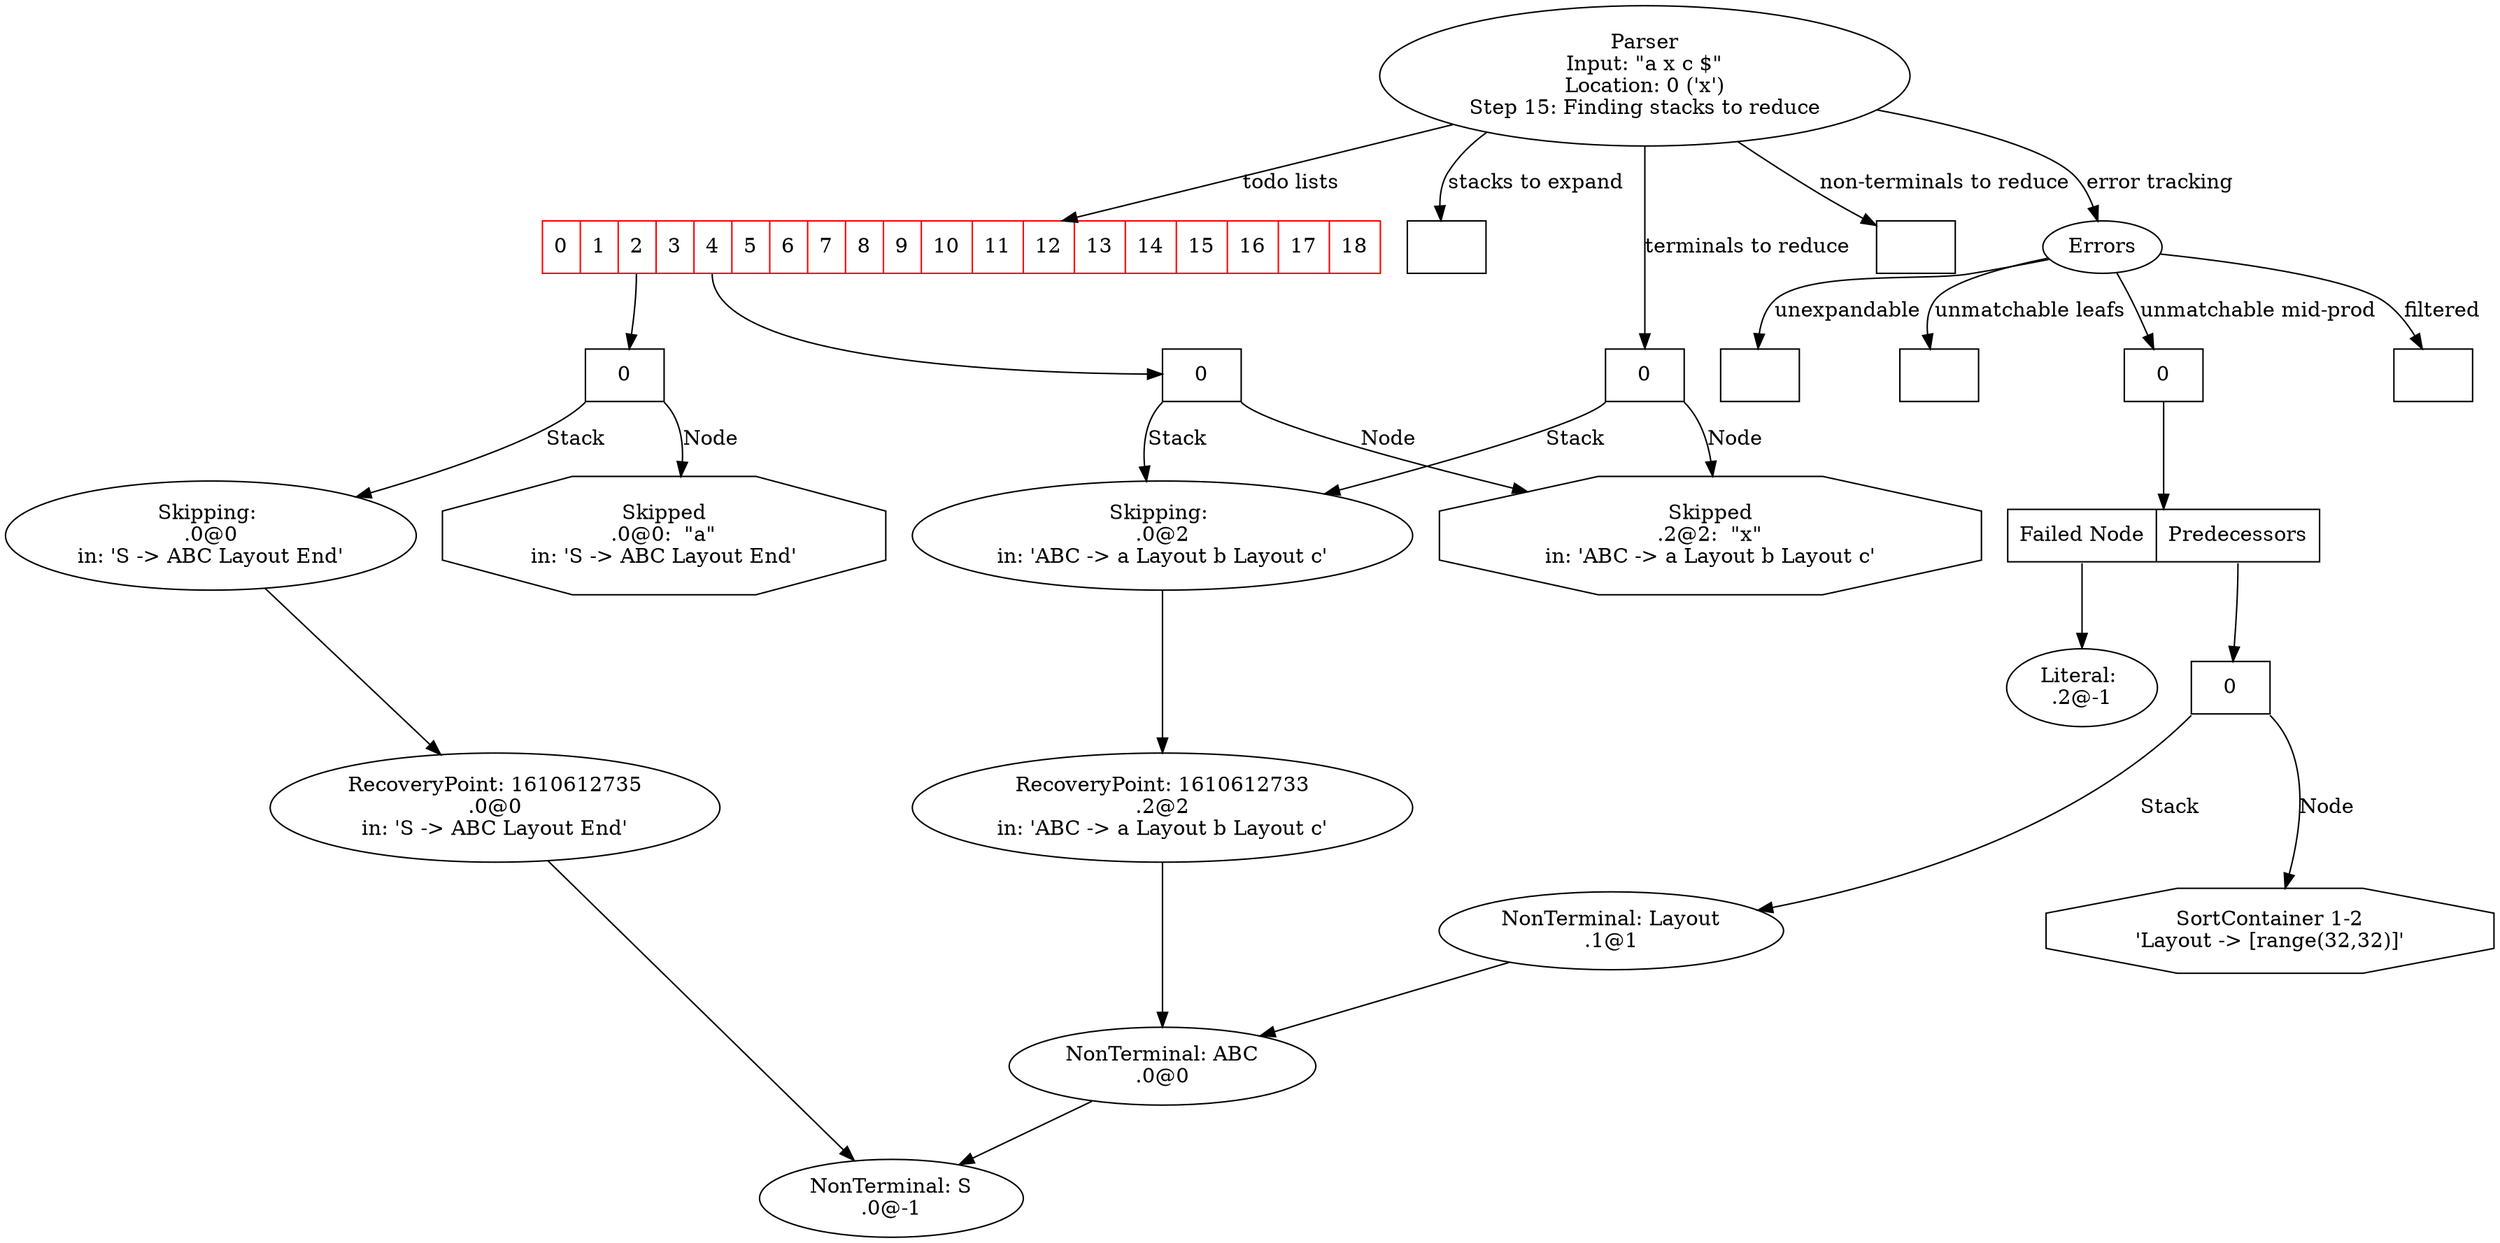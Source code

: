 digraph Parser {
"Parser"["label"="Parser\nInput: \"a x c $\"\nLocation: 0 ('x')\nStep 15: Finding stacks to reduce"];
"todo-2"["label"="<0> 0", "shape"="record"];
"1610612736"["label"="Skipping: \n.0@0\nin: 'S -> ABC Layout End'"];
"1610612735"["label"="RecoveryPoint: 1610612735\n.0@0\nin: 'S -> ABC Layout End'"];
"-1"["label"="NonTerminal: S\n.0@-1"];
"1610612735" -> "-1";
"1610612736" -> "1610612735";
"todo-2":"0":sw -> "1610612736"["label"="Stack"];
"974606690"["shape"="octagon", "label"="Skipped\n.0@0:  \"a\"\nin: 'S -> ABC Layout End'"];
"todo-2":"0":se -> "974606690"["label"="Node"];
"todoLists":"2" -> "todo-2";
"todo-4"["label"="<0> 0", "shape"="record"];
"1610612734"["label"="Skipping: \n.0@2\nin: 'ABC -> a Layout b Layout c'"];
"1610612733"["label"="RecoveryPoint: 1610612733\n.2@2\nin: 'ABC -> a Layout b Layout c'"];
"35"["label"="NonTerminal: ABC\n.0@0"];
"35" -> "-1";
"1610612733" -> "35";
"1610612734" -> "1610612733";
"todo-4":"0":sw -> "1610612734"["label"="Stack"];
"668929853"["shape"="octagon", "label"="Skipped\n.2@2:  \"x\"\nin: 'ABC -> a Layout b Layout c'"];
"todo-4":"0":se -> "668929853"["label"="Node"];
"todoLists":"4" -> "todo-4";
"todoLists"["label"="<0> 0 | <1> 1 | <2> 2 | <3> 3 | <4> 4 | <5> 5 | <6> 6 | <7> 7 | <8> 8 | <9> 9 | <10> 10 | <11> 11 | <12> 12 | <13> 13 | <14> 14 | <15> 15 | <16> 16 | <17> 17 | <18> 18", "shape"="record", "color"="red"];
"Parser" -> "todoLists"["label"="todo lists"];
"stacksToExpand"["label"="", "shape"="record"];
"Parser" -> "stacksToExpand"["label"="stacks to expand"];
"terminalsToReduce"["label"="<0> 0", "shape"="record"];
"terminalsToReduce":"0":sw -> "1610612734"["label"="Stack"];
"668929853"["shape"="octagon", "label"="Skipped\n.2@2:  \"x\"\nin: 'ABC -> a Layout b Layout c'"];
"terminalsToReduce":"0":se -> "668929853"["label"="Node"];
"Parser" -> "terminalsToReduce"["label"="terminals to reduce"];
"nonTerminalsToReduce"["label"="", "shape"="record"];
"Parser" -> "nonTerminalsToReduce"["label"="non-terminals to reduce"];
"unexpandableNodes"["label"="", "shape"="record"];
"unmatchableLeafNodes"["label"="", "shape"="record"];
"unmatchableMidProductionNodes"["shape"="record", "label"="<0> 0"];
"unmatchable-mid-production-0"["shape"="record", "label"="<failedNode> Failed Node | <predecessors> Predecessors"];
"unmatchableMidProductionNodes":"0" -> "unmatchable-mid-production-0";
"57"["label"="Literal: \n.2@-1"];
"unmatchable-mid-production-predecessors-0"["label"="<0> 0", "shape"="record"];
"56"["label"="NonTerminal: Layout\n.1@1"];
"56" -> "35";
"unmatchable-mid-production-predecessors-0":"0":sw -> "56"["label"="Stack"];
"429269396"["shape"="octagon", "label"="SortContainer 1-2\n'Layout -> [range(32,32)]'"];
"unmatchable-mid-production-predecessors-0":"0":se -> "429269396"["label"="Node"];
"unmatchable-mid-production-0":"failedNode" -> "57";
"unmatchable-mid-production-0":"predecessors" -> "unmatchable-mid-production-predecessors-0";
"filteredNodes"["label"="", "shape"="record"];
"error"["label"="Errors"];
"Parser" -> "error"["label"="error tracking"];
"error" -> "unexpandableNodes"["label"="unexpandable"];
"error" -> "unmatchableLeafNodes"["label"="unmatchable leafs"];
"error" -> "unmatchableMidProductionNodes"["label"="unmatchable mid-prod"];
"error" -> "filteredNodes"["label"="filtered"];
}
